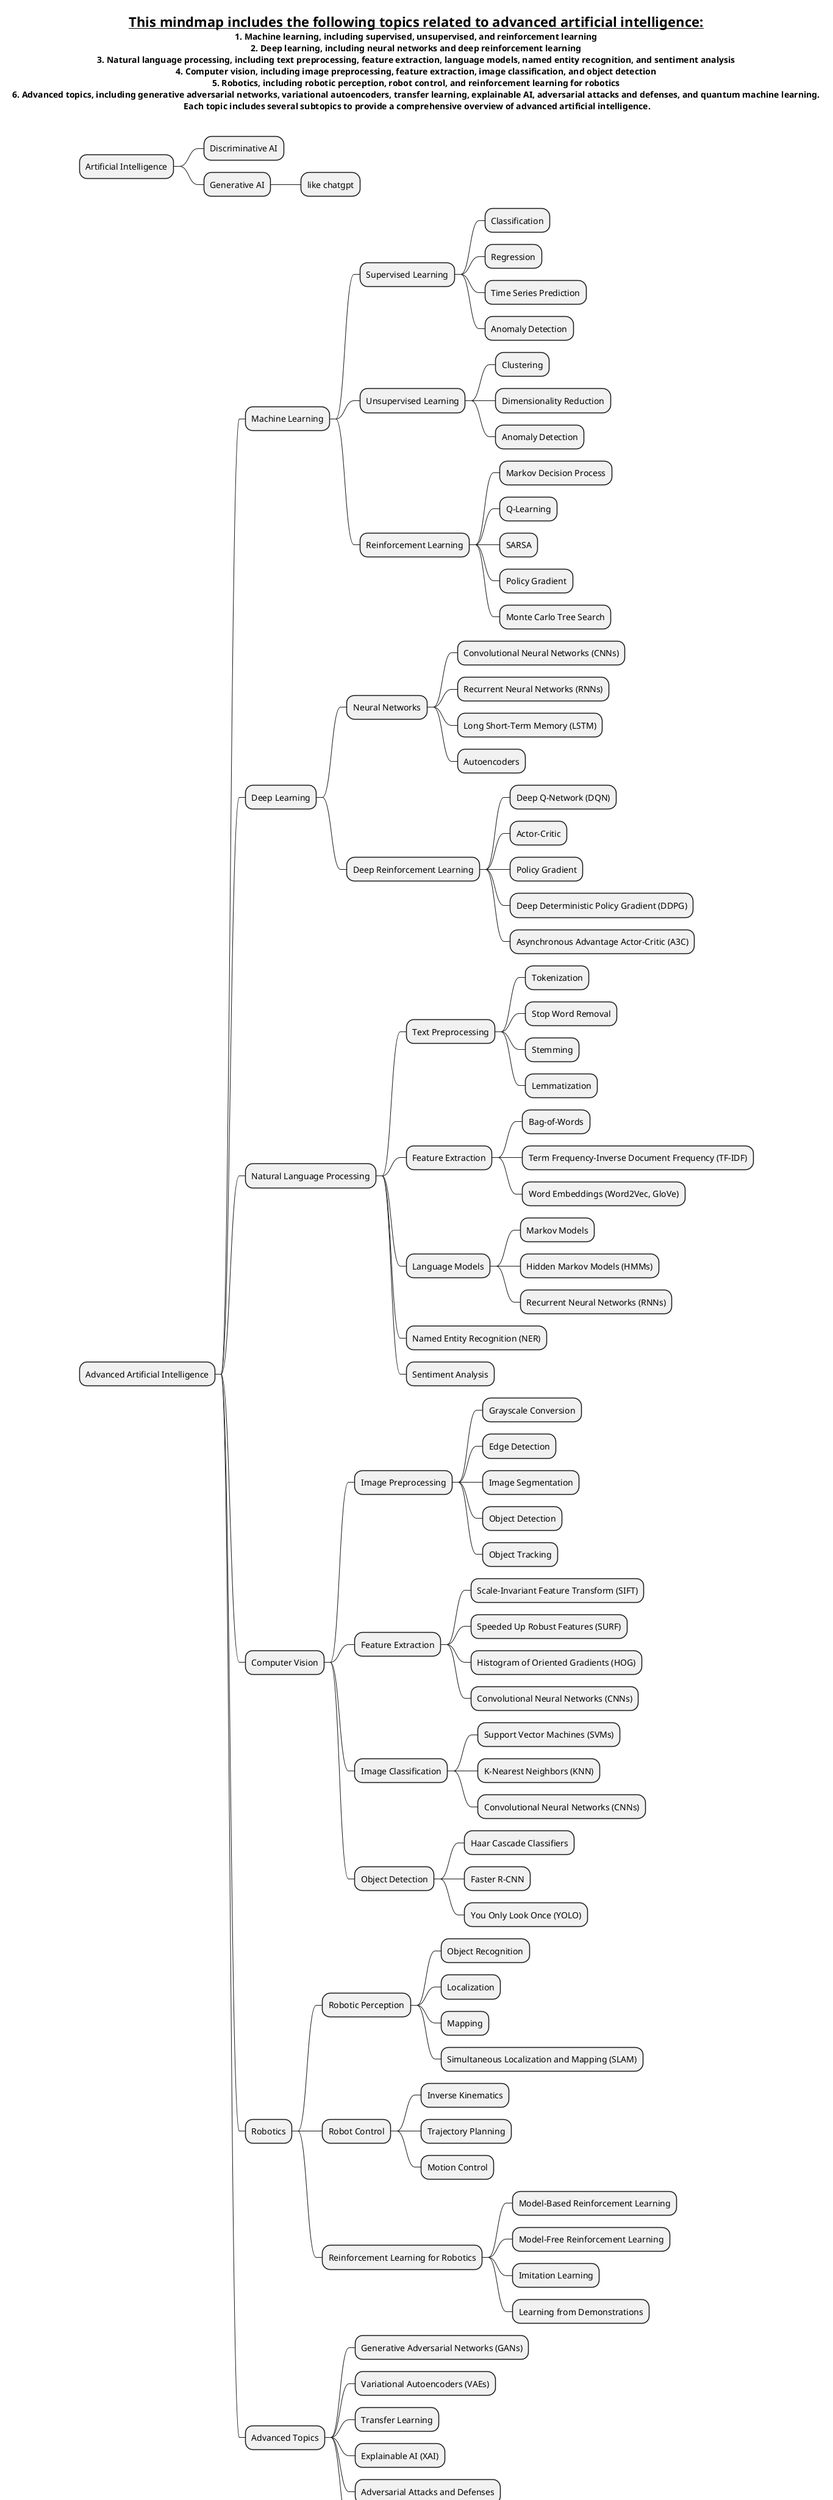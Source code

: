 @startmindmap
title = __This mindmap includes the following topics related to advanced artificial intelligence:__ \n1. Machine learning, including supervised, unsupervised, and reinforcement learning\n2. Deep learning, including neural networks and deep reinforcement learning\n3. Natural language processing, including text preprocessing, feature extraction, language models, named entity recognition, and sentiment analysis\n4. Computer vision, including image preprocessing, feature extraction, image classification, and object detection\n5. Robotics, including robotic perception, robot control, and reinforcement learning for robotics\n6. Advanced topics, including generative adversarial networks, variational autoencoders, transfer learning, explainable AI, adversarial attacks and defenses, and quantum machine learning.\n Each topic includes several subtopics to provide a comprehensive overview of advanced artificial intelligence.\n

* Artificial Intelligence
** Discriminative AI
** Generative AI
*** like chatgpt
* Advanced Artificial Intelligence
** Machine Learning
*** Supervised Learning
**** Classification
**** Regression
**** Time Series Prediction
**** Anomaly Detection
*** Unsupervised Learning
**** Clustering
**** Dimensionality Reduction
**** Anomaly Detection
*** Reinforcement Learning
**** Markov Decision Process
**** Q-Learning
**** SARSA
**** Policy Gradient
**** Monte Carlo Tree Search
** Deep Learning
*** Neural Networks
**** Convolutional Neural Networks (CNNs)
**** Recurrent Neural Networks (RNNs)
**** Long Short-Term Memory (LSTM)
**** Autoencoders
*** Deep Reinforcement Learning
**** Deep Q-Network (DQN)
**** Actor-Critic
**** Policy Gradient
**** Deep Deterministic Policy Gradient (DDPG)
**** Asynchronous Advantage Actor-Critic (A3C)
** Natural Language Processing
*** Text Preprocessing
**** Tokenization
**** Stop Word Removal
**** Stemming
**** Lemmatization
*** Feature Extraction
**** Bag-of-Words
**** Term Frequency-Inverse Document Frequency (TF-IDF)
**** Word Embeddings (Word2Vec, GloVe)
*** Language Models
**** Markov Models
**** Hidden Markov Models (HMMs)
**** Recurrent Neural Networks (RNNs)
*** Named Entity Recognition (NER)
*** Sentiment Analysis
** Computer Vision
*** Image Preprocessing
**** Grayscale Conversion
**** Edge Detection
**** Image Segmentation
**** Object Detection
**** Object Tracking
*** Feature Extraction
**** Scale-Invariant Feature Transform (SIFT)
**** Speeded Up Robust Features (SURF)
**** Histogram of Oriented Gradients (HOG)
**** Convolutional Neural Networks (CNNs)
*** Image Classification
**** Support Vector Machines (SVMs)
**** K-Nearest Neighbors (KNN)
**** Convolutional Neural Networks (CNNs)
*** Object Detection
**** Haar Cascade Classifiers
**** Faster R-CNN
**** You Only Look Once (YOLO)
** Robotics
*** Robotic Perception
**** Object Recognition
**** Localization
**** Mapping
**** Simultaneous Localization and Mapping (SLAM)
*** Robot Control
**** Inverse Kinematics
**** Trajectory Planning
**** Motion Control
*** Reinforcement Learning for Robotics
**** Model-Based Reinforcement Learning
**** Model-Free Reinforcement Learning
**** Imitation Learning
**** Learning from Demonstrations
** Advanced Topics
*** Generative Adversarial Networks (GANs)
*** Variational Autoencoders (VAEs)
*** Transfer Learning
*** Explainable AI (XAI)
*** Adversarial Attacks and Defenses
*** Quantum Machine Learning
@endmindmap
